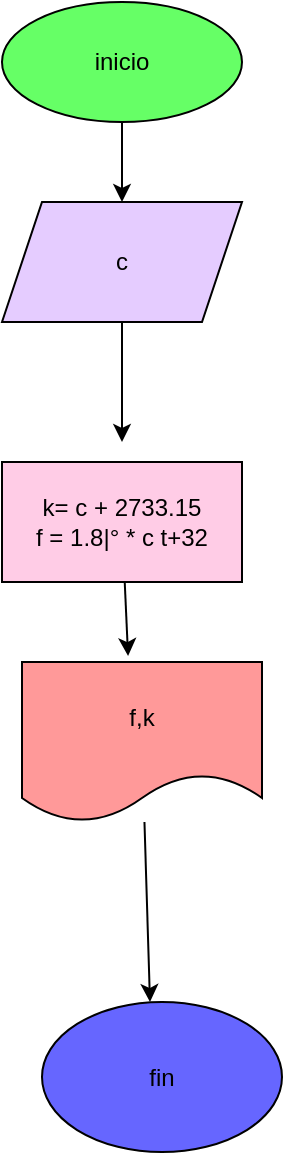 <mxfile>
    <diagram id="FBBri5lIsxWyM09ydQqY" name="Página-1">
        <mxGraphModel dx="321" dy="467" grid="1" gridSize="10" guides="1" tooltips="1" connect="1" arrows="1" fold="1" page="1" pageScale="1" pageWidth="827" pageHeight="1169" math="0" shadow="0">
            <root>
                <mxCell id="0"/>
                <mxCell id="1" parent="0"/>
                <mxCell id="3" style="edgeStyle=none;html=1;" edge="1" parent="1" source="2" target="4">
                    <mxGeometry relative="1" as="geometry">
                        <mxPoint x="170" y="130" as="targetPoint"/>
                    </mxGeometry>
                </mxCell>
                <mxCell id="5" style="edgeStyle=none;html=1;" edge="1" parent="1" source="4">
                    <mxGeometry relative="1" as="geometry">
                        <mxPoint x="170" y="230" as="targetPoint"/>
                    </mxGeometry>
                </mxCell>
                <mxCell id="4" value="c" style="shape=parallelogram;perimeter=parallelogramPerimeter;whiteSpace=wrap;html=1;fixedSize=1;fillColor=#E5CCFF;" vertex="1" parent="1">
                    <mxGeometry x="110" y="110" width="120" height="60" as="geometry"/>
                </mxCell>
                <mxCell id="12" style="edgeStyle=none;html=1;entryX=0.442;entryY=-0.037;entryDx=0;entryDy=0;entryPerimeter=0;" edge="1" parent="1" source="6" target="7">
                    <mxGeometry relative="1" as="geometry"/>
                </mxCell>
                <mxCell id="6" value="k= c + 2733.15&lt;br&gt;f = 1.8|° * c t+32" style="rounded=0;whiteSpace=wrap;html=1;fillColor=#FFCCE6;" vertex="1" parent="1">
                    <mxGeometry x="110" y="240" width="120" height="60" as="geometry"/>
                </mxCell>
                <mxCell id="11" style="edgeStyle=none;html=1;entryX=0.45;entryY=0;entryDx=0;entryDy=0;entryPerimeter=0;" edge="1" parent="1" source="7" target="9">
                    <mxGeometry relative="1" as="geometry"/>
                </mxCell>
                <mxCell id="7" value="f,k" style="shape=document;whiteSpace=wrap;html=1;boundedLbl=1;fillColor=#FF9999;" vertex="1" parent="1">
                    <mxGeometry x="120" y="340" width="120" height="80" as="geometry"/>
                </mxCell>
                <mxCell id="9" value="fin" style="ellipse;whiteSpace=wrap;html=1;fillColor=#6666FF;" vertex="1" parent="1">
                    <mxGeometry x="130" y="510" width="120" height="75" as="geometry"/>
                </mxCell>
                <mxCell id="2" value="inicio" style="ellipse;whiteSpace=wrap;html=1;fillColor=#66FF66;" vertex="1" parent="1">
                    <mxGeometry x="110" y="10" width="120" height="60" as="geometry"/>
                </mxCell>
            </root>
        </mxGraphModel>
    </diagram>
</mxfile>